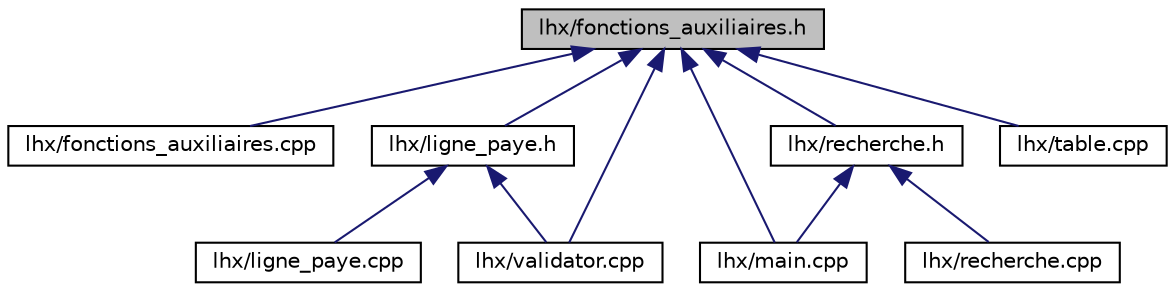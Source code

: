 digraph "lhx/fonctions_auxiliaires.h"
{
 // INTERACTIVE_SVG=YES
  edge [fontname="Helvetica",fontsize="10",labelfontname="Helvetica",labelfontsize="10"];
  node [fontname="Helvetica",fontsize="10",shape=record];
  Node34 [label="lhx/fonctions_auxiliaires.h",height=0.2,width=0.4,color="black", fillcolor="grey75", style="filled", fontcolor="black"];
  Node34 -> Node35 [dir="back",color="midnightblue",fontsize="10",style="solid",fontname="Helvetica"];
  Node35 [label="lhx/fonctions_auxiliaires.cpp",height=0.2,width=0.4,color="black", fillcolor="white", style="filled",URL="$fonctions__auxiliaires_8cpp.html",tooltip="Ce fichier contient le code relatif aux fonctions auxiliaires utilisées par les fonctions principales..."];
  Node34 -> Node36 [dir="back",color="midnightblue",fontsize="10",style="solid",fontname="Helvetica"];
  Node36 [label="lhx/ligne_paye.h",height=0.2,width=0.4,color="black", fillcolor="white", style="filled",URL="$ligne__paye_8h.html",tooltip="Définit deux fonctions auxiliaires utilisées dans lignes_paye.cpp. "];
  Node36 -> Node37 [dir="back",color="midnightblue",fontsize="10",style="solid",fontname="Helvetica"];
  Node37 [label="lhx/ligne_paye.cpp",height=0.2,width=0.4,color="black", fillcolor="white", style="filled",URL="$ligne__paye_8cpp.html",tooltip="Ce fichier contient le code relatif au traitement individuel des lignes de paye. "];
  Node36 -> Node38 [dir="back",color="midnightblue",fontsize="10",style="solid",fontname="Helvetica"];
  Node38 [label="lhx/validator.cpp",height=0.2,width=0.4,color="black", fillcolor="white", style="filled",URL="$validator_8cpp.html",tooltip="Ce fichier contient le code relatif au décoidage de la partie \"bulletins de paye\" (variables communes..."];
  Node34 -> Node39 [dir="back",color="midnightblue",fontsize="10",style="solid",fontname="Helvetica"];
  Node39 [label="lhx/main.cpp",height=0.2,width=0.4,color="black", fillcolor="white", style="filled",URL="$lhx_2main_8cpp.html",tooltip="Ce fichier contient le code relatif à l&#39;analyse de la ligne de commande, au découpage de la liste des..."];
  Node34 -> Node40 [dir="back",color="midnightblue",fontsize="10",style="solid",fontname="Helvetica"];
  Node40 [label="lhx/recherche.h",height=0.2,width=0.4,color="black", fillcolor="white", style="filled",URL="$recherche_8h.html"];
  Node40 -> Node39 [dir="back",color="midnightblue",fontsize="10",style="solid",fontname="Helvetica"];
  Node40 -> Node41 [dir="back",color="midnightblue",fontsize="10",style="solid",fontname="Helvetica"];
  Node41 [label="lhx/recherche.cpp",height=0.2,width=0.4,color="black", fillcolor="white", style="filled",URL="$recherche_8cpp.html",tooltip="Ce fichier contient le code permettant de rechercher en mémoire, après décodage des bases XML..."];
  Node34 -> Node42 [dir="back",color="midnightblue",fontsize="10",style="solid",fontname="Helvetica"];
  Node42 [label="lhx/table.cpp",height=0.2,width=0.4,color="black", fillcolor="white", style="filled",URL="$table_8cpp.html",tooltip="Ce fichier contient l&#39;ensemble du code permettant de générer les fichiers des bulletins de paye et li..."];
  Node34 -> Node38 [dir="back",color="midnightblue",fontsize="10",style="solid",fontname="Helvetica"];
}
